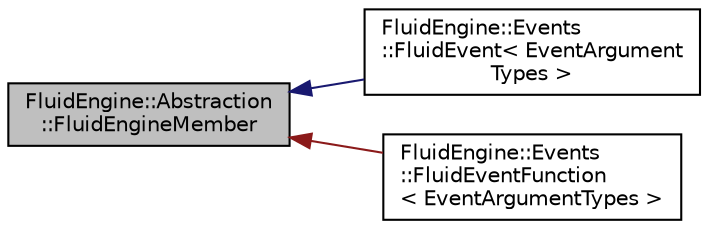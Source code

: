 digraph "FluidEngine::Abstraction::FluidEngineMember"
{
 // LATEX_PDF_SIZE
  edge [fontname="Helvetica",fontsize="10",labelfontname="Helvetica",labelfontsize="10"];
  node [fontname="Helvetica",fontsize="10",shape=record];
  rankdir="LR";
  Node1 [label="FluidEngine::Abstraction\l::FluidEngineMember",height=0.2,width=0.4,color="black", fillcolor="grey75", style="filled", fontcolor="black",tooltip="Member of FluidEngine."];
  Node1 -> Node2 [dir="back",color="midnightblue",fontsize="10",style="solid",fontname="Helvetica"];
  Node2 [label="FluidEngine::Events\l::FluidEvent\< EventArgument\lTypes \>",height=0.2,width=0.4,color="black", fillcolor="white", style="filled",URL="$classFluidEngine_1_1Events_1_1FluidEvent.html",tooltip=" "];
  Node1 -> Node3 [dir="back",color="firebrick4",fontsize="10",style="solid",fontname="Helvetica"];
  Node3 [label="FluidEngine::Events\l::FluidEventFunction\l\< EventArgumentTypes \>",height=0.2,width=0.4,color="black", fillcolor="white", style="filled",URL="$classFluidEngine_1_1Events_1_1FluidEventFunction.html",tooltip=" "];
}
